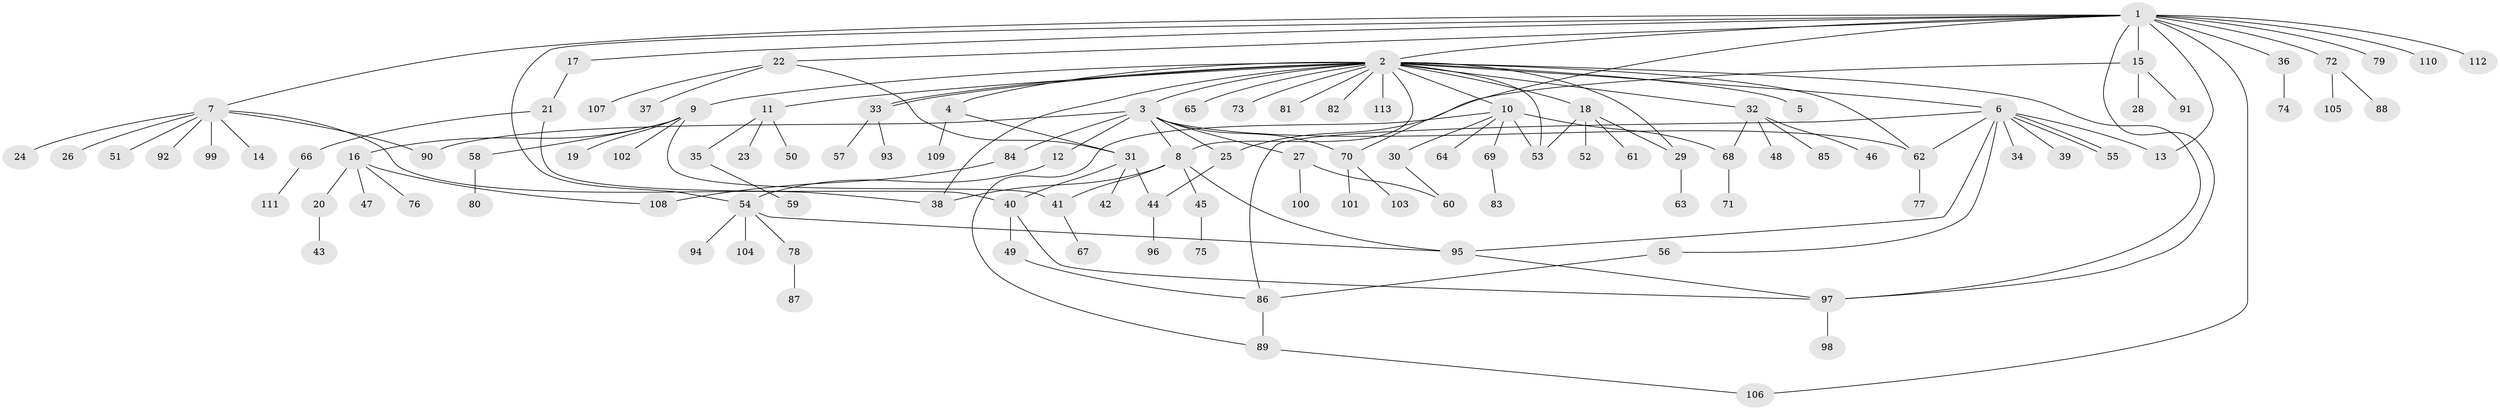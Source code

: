 // Generated by graph-tools (version 1.1) at 2025/26/03/09/25 03:26:04]
// undirected, 113 vertices, 143 edges
graph export_dot {
graph [start="1"]
  node [color=gray90,style=filled];
  1;
  2;
  3;
  4;
  5;
  6;
  7;
  8;
  9;
  10;
  11;
  12;
  13;
  14;
  15;
  16;
  17;
  18;
  19;
  20;
  21;
  22;
  23;
  24;
  25;
  26;
  27;
  28;
  29;
  30;
  31;
  32;
  33;
  34;
  35;
  36;
  37;
  38;
  39;
  40;
  41;
  42;
  43;
  44;
  45;
  46;
  47;
  48;
  49;
  50;
  51;
  52;
  53;
  54;
  55;
  56;
  57;
  58;
  59;
  60;
  61;
  62;
  63;
  64;
  65;
  66;
  67;
  68;
  69;
  70;
  71;
  72;
  73;
  74;
  75;
  76;
  77;
  78;
  79;
  80;
  81;
  82;
  83;
  84;
  85;
  86;
  87;
  88;
  89;
  90;
  91;
  92;
  93;
  94;
  95;
  96;
  97;
  98;
  99;
  100;
  101;
  102;
  103;
  104;
  105;
  106;
  107;
  108;
  109;
  110;
  111;
  112;
  113;
  1 -- 2;
  1 -- 7;
  1 -- 13;
  1 -- 15;
  1 -- 17;
  1 -- 22;
  1 -- 36;
  1 -- 54;
  1 -- 70;
  1 -- 72;
  1 -- 79;
  1 -- 97;
  1 -- 106;
  1 -- 110;
  1 -- 112;
  2 -- 3;
  2 -- 4;
  2 -- 5;
  2 -- 6;
  2 -- 8;
  2 -- 9;
  2 -- 10;
  2 -- 11;
  2 -- 18;
  2 -- 29;
  2 -- 32;
  2 -- 33;
  2 -- 33;
  2 -- 38;
  2 -- 53;
  2 -- 62;
  2 -- 65;
  2 -- 73;
  2 -- 81;
  2 -- 82;
  2 -- 97;
  2 -- 113;
  3 -- 8;
  3 -- 12;
  3 -- 25;
  3 -- 27;
  3 -- 62;
  3 -- 70;
  3 -- 84;
  3 -- 90;
  4 -- 31;
  4 -- 109;
  6 -- 13;
  6 -- 34;
  6 -- 39;
  6 -- 55;
  6 -- 55;
  6 -- 56;
  6 -- 62;
  6 -- 86;
  6 -- 95;
  7 -- 14;
  7 -- 24;
  7 -- 26;
  7 -- 38;
  7 -- 51;
  7 -- 90;
  7 -- 92;
  7 -- 99;
  8 -- 38;
  8 -- 41;
  8 -- 45;
  8 -- 95;
  9 -- 16;
  9 -- 19;
  9 -- 41;
  9 -- 58;
  9 -- 102;
  10 -- 30;
  10 -- 53;
  10 -- 64;
  10 -- 68;
  10 -- 69;
  10 -- 89;
  11 -- 23;
  11 -- 35;
  11 -- 50;
  12 -- 54;
  15 -- 25;
  15 -- 28;
  15 -- 91;
  16 -- 20;
  16 -- 47;
  16 -- 76;
  16 -- 108;
  17 -- 21;
  18 -- 29;
  18 -- 52;
  18 -- 53;
  18 -- 61;
  20 -- 43;
  21 -- 40;
  21 -- 66;
  22 -- 31;
  22 -- 37;
  22 -- 107;
  25 -- 44;
  27 -- 60;
  27 -- 100;
  29 -- 63;
  30 -- 60;
  31 -- 40;
  31 -- 42;
  31 -- 44;
  32 -- 46;
  32 -- 48;
  32 -- 68;
  32 -- 85;
  33 -- 57;
  33 -- 93;
  35 -- 59;
  36 -- 74;
  40 -- 49;
  40 -- 97;
  41 -- 67;
  44 -- 96;
  45 -- 75;
  49 -- 86;
  54 -- 78;
  54 -- 94;
  54 -- 95;
  54 -- 104;
  56 -- 86;
  58 -- 80;
  62 -- 77;
  66 -- 111;
  68 -- 71;
  69 -- 83;
  70 -- 101;
  70 -- 103;
  72 -- 88;
  72 -- 105;
  78 -- 87;
  84 -- 108;
  86 -- 89;
  89 -- 106;
  95 -- 97;
  97 -- 98;
}
